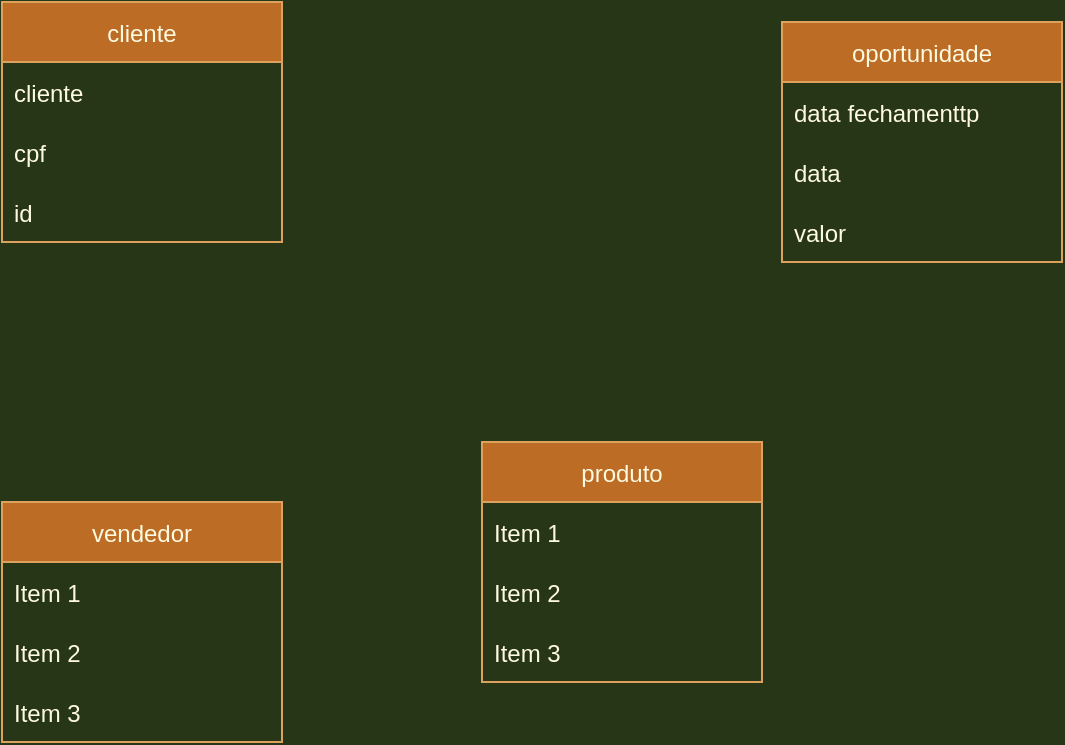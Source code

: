 <mxfile version="16.2.0" type="github"><diagram id="cERxLDfTYi1drYBLdYJu" name="Page-1"><mxGraphModel dx="1453" dy="769" grid="1" gridSize="10" guides="1" tooltips="1" connect="1" arrows="1" fold="1" page="1" pageScale="1" pageWidth="827" pageHeight="1169" background="#283618" math="0" shadow="0"><root><mxCell id="0"/><mxCell id="1" parent="0"/><mxCell id="MRGAiEJkFHeppy6HgbsD-1" value="cliente" style="swimlane;fontStyle=0;childLayout=stackLayout;horizontal=1;startSize=30;horizontalStack=0;resizeParent=1;resizeParentMax=0;resizeLast=0;collapsible=1;marginBottom=0;rounded=0;sketch=0;fontColor=#FEFAE0;strokeColor=#DDA15E;fillColor=#BC6C25;" vertex="1" parent="1"><mxGeometry x="100" y="110" width="140" height="120" as="geometry"/></mxCell><mxCell id="MRGAiEJkFHeppy6HgbsD-2" value="cliente" style="text;strokeColor=none;fillColor=none;align=left;verticalAlign=middle;spacingLeft=4;spacingRight=4;overflow=hidden;points=[[0,0.5],[1,0.5]];portConstraint=eastwest;rotatable=0;rounded=0;sketch=0;fontColor=#FEFAE0;" vertex="1" parent="MRGAiEJkFHeppy6HgbsD-1"><mxGeometry y="30" width="140" height="30" as="geometry"/></mxCell><mxCell id="MRGAiEJkFHeppy6HgbsD-3" value="cpf" style="text;strokeColor=none;fillColor=none;align=left;verticalAlign=middle;spacingLeft=4;spacingRight=4;overflow=hidden;points=[[0,0.5],[1,0.5]];portConstraint=eastwest;rotatable=0;rounded=0;sketch=0;fontColor=#FEFAE0;" vertex="1" parent="MRGAiEJkFHeppy6HgbsD-1"><mxGeometry y="60" width="140" height="30" as="geometry"/></mxCell><mxCell id="MRGAiEJkFHeppy6HgbsD-4" value="id" style="text;strokeColor=none;fillColor=none;align=left;verticalAlign=middle;spacingLeft=4;spacingRight=4;overflow=hidden;points=[[0,0.5],[1,0.5]];portConstraint=eastwest;rotatable=0;rounded=0;sketch=0;fontColor=#FEFAE0;" vertex="1" parent="MRGAiEJkFHeppy6HgbsD-1"><mxGeometry y="90" width="140" height="30" as="geometry"/></mxCell><mxCell id="MRGAiEJkFHeppy6HgbsD-5" value="vendedor" style="swimlane;fontStyle=0;childLayout=stackLayout;horizontal=1;startSize=30;horizontalStack=0;resizeParent=1;resizeParentMax=0;resizeLast=0;collapsible=1;marginBottom=0;rounded=0;sketch=0;fontColor=#FEFAE0;strokeColor=#DDA15E;fillColor=#BC6C25;" vertex="1" parent="1"><mxGeometry x="100" y="360" width="140" height="120" as="geometry"/></mxCell><mxCell id="MRGAiEJkFHeppy6HgbsD-6" value="Item 1" style="text;strokeColor=none;fillColor=none;align=left;verticalAlign=middle;spacingLeft=4;spacingRight=4;overflow=hidden;points=[[0,0.5],[1,0.5]];portConstraint=eastwest;rotatable=0;rounded=0;sketch=0;fontColor=#FEFAE0;" vertex="1" parent="MRGAiEJkFHeppy6HgbsD-5"><mxGeometry y="30" width="140" height="30" as="geometry"/></mxCell><mxCell id="MRGAiEJkFHeppy6HgbsD-7" value="Item 2" style="text;strokeColor=none;fillColor=none;align=left;verticalAlign=middle;spacingLeft=4;spacingRight=4;overflow=hidden;points=[[0,0.5],[1,0.5]];portConstraint=eastwest;rotatable=0;rounded=0;sketch=0;fontColor=#FEFAE0;" vertex="1" parent="MRGAiEJkFHeppy6HgbsD-5"><mxGeometry y="60" width="140" height="30" as="geometry"/></mxCell><mxCell id="MRGAiEJkFHeppy6HgbsD-8" value="Item 3" style="text;strokeColor=none;fillColor=none;align=left;verticalAlign=middle;spacingLeft=4;spacingRight=4;overflow=hidden;points=[[0,0.5],[1,0.5]];portConstraint=eastwest;rotatable=0;rounded=0;sketch=0;fontColor=#FEFAE0;" vertex="1" parent="MRGAiEJkFHeppy6HgbsD-5"><mxGeometry y="90" width="140" height="30" as="geometry"/></mxCell><mxCell id="MRGAiEJkFHeppy6HgbsD-9" value="oportunidade" style="swimlane;fontStyle=0;childLayout=stackLayout;horizontal=1;startSize=30;horizontalStack=0;resizeParent=1;resizeParentMax=0;resizeLast=0;collapsible=1;marginBottom=0;rounded=0;sketch=0;fontColor=#FEFAE0;strokeColor=#DDA15E;fillColor=#BC6C25;" vertex="1" parent="1"><mxGeometry x="490" y="120" width="140" height="120" as="geometry"/></mxCell><mxCell id="MRGAiEJkFHeppy6HgbsD-10" value="data fechamenttp" style="text;strokeColor=none;fillColor=none;align=left;verticalAlign=middle;spacingLeft=4;spacingRight=4;overflow=hidden;points=[[0,0.5],[1,0.5]];portConstraint=eastwest;rotatable=0;rounded=0;sketch=0;fontColor=#FEFAE0;" vertex="1" parent="MRGAiEJkFHeppy6HgbsD-9"><mxGeometry y="30" width="140" height="30" as="geometry"/></mxCell><mxCell id="MRGAiEJkFHeppy6HgbsD-11" value="data" style="text;strokeColor=none;fillColor=none;align=left;verticalAlign=middle;spacingLeft=4;spacingRight=4;overflow=hidden;points=[[0,0.5],[1,0.5]];portConstraint=eastwest;rotatable=0;rounded=0;sketch=0;fontColor=#FEFAE0;" vertex="1" parent="MRGAiEJkFHeppy6HgbsD-9"><mxGeometry y="60" width="140" height="30" as="geometry"/></mxCell><mxCell id="MRGAiEJkFHeppy6HgbsD-12" value="valor" style="text;strokeColor=none;fillColor=none;align=left;verticalAlign=middle;spacingLeft=4;spacingRight=4;overflow=hidden;points=[[0,0.5],[1,0.5]];portConstraint=eastwest;rotatable=0;rounded=0;sketch=0;fontColor=#FEFAE0;" vertex="1" parent="MRGAiEJkFHeppy6HgbsD-9"><mxGeometry y="90" width="140" height="30" as="geometry"/></mxCell><mxCell id="MRGAiEJkFHeppy6HgbsD-13" value="produto" style="swimlane;fontStyle=0;childLayout=stackLayout;horizontal=1;startSize=30;horizontalStack=0;resizeParent=1;resizeParentMax=0;resizeLast=0;collapsible=1;marginBottom=0;rounded=0;sketch=0;fontColor=#FEFAE0;strokeColor=#DDA15E;fillColor=#BC6C25;" vertex="1" parent="1"><mxGeometry x="340" y="330" width="140" height="120" as="geometry"/></mxCell><mxCell id="MRGAiEJkFHeppy6HgbsD-14" value="Item 1" style="text;strokeColor=none;fillColor=none;align=left;verticalAlign=middle;spacingLeft=4;spacingRight=4;overflow=hidden;points=[[0,0.5],[1,0.5]];portConstraint=eastwest;rotatable=0;rounded=0;sketch=0;fontColor=#FEFAE0;" vertex="1" parent="MRGAiEJkFHeppy6HgbsD-13"><mxGeometry y="30" width="140" height="30" as="geometry"/></mxCell><mxCell id="MRGAiEJkFHeppy6HgbsD-15" value="Item 2" style="text;strokeColor=none;fillColor=none;align=left;verticalAlign=middle;spacingLeft=4;spacingRight=4;overflow=hidden;points=[[0,0.5],[1,0.5]];portConstraint=eastwest;rotatable=0;rounded=0;sketch=0;fontColor=#FEFAE0;" vertex="1" parent="MRGAiEJkFHeppy6HgbsD-13"><mxGeometry y="60" width="140" height="30" as="geometry"/></mxCell><mxCell id="MRGAiEJkFHeppy6HgbsD-16" value="Item 3" style="text;strokeColor=none;fillColor=none;align=left;verticalAlign=middle;spacingLeft=4;spacingRight=4;overflow=hidden;points=[[0,0.5],[1,0.5]];portConstraint=eastwest;rotatable=0;rounded=0;sketch=0;fontColor=#FEFAE0;" vertex="1" parent="MRGAiEJkFHeppy6HgbsD-13"><mxGeometry y="90" width="140" height="30" as="geometry"/></mxCell></root></mxGraphModel></diagram></mxfile>